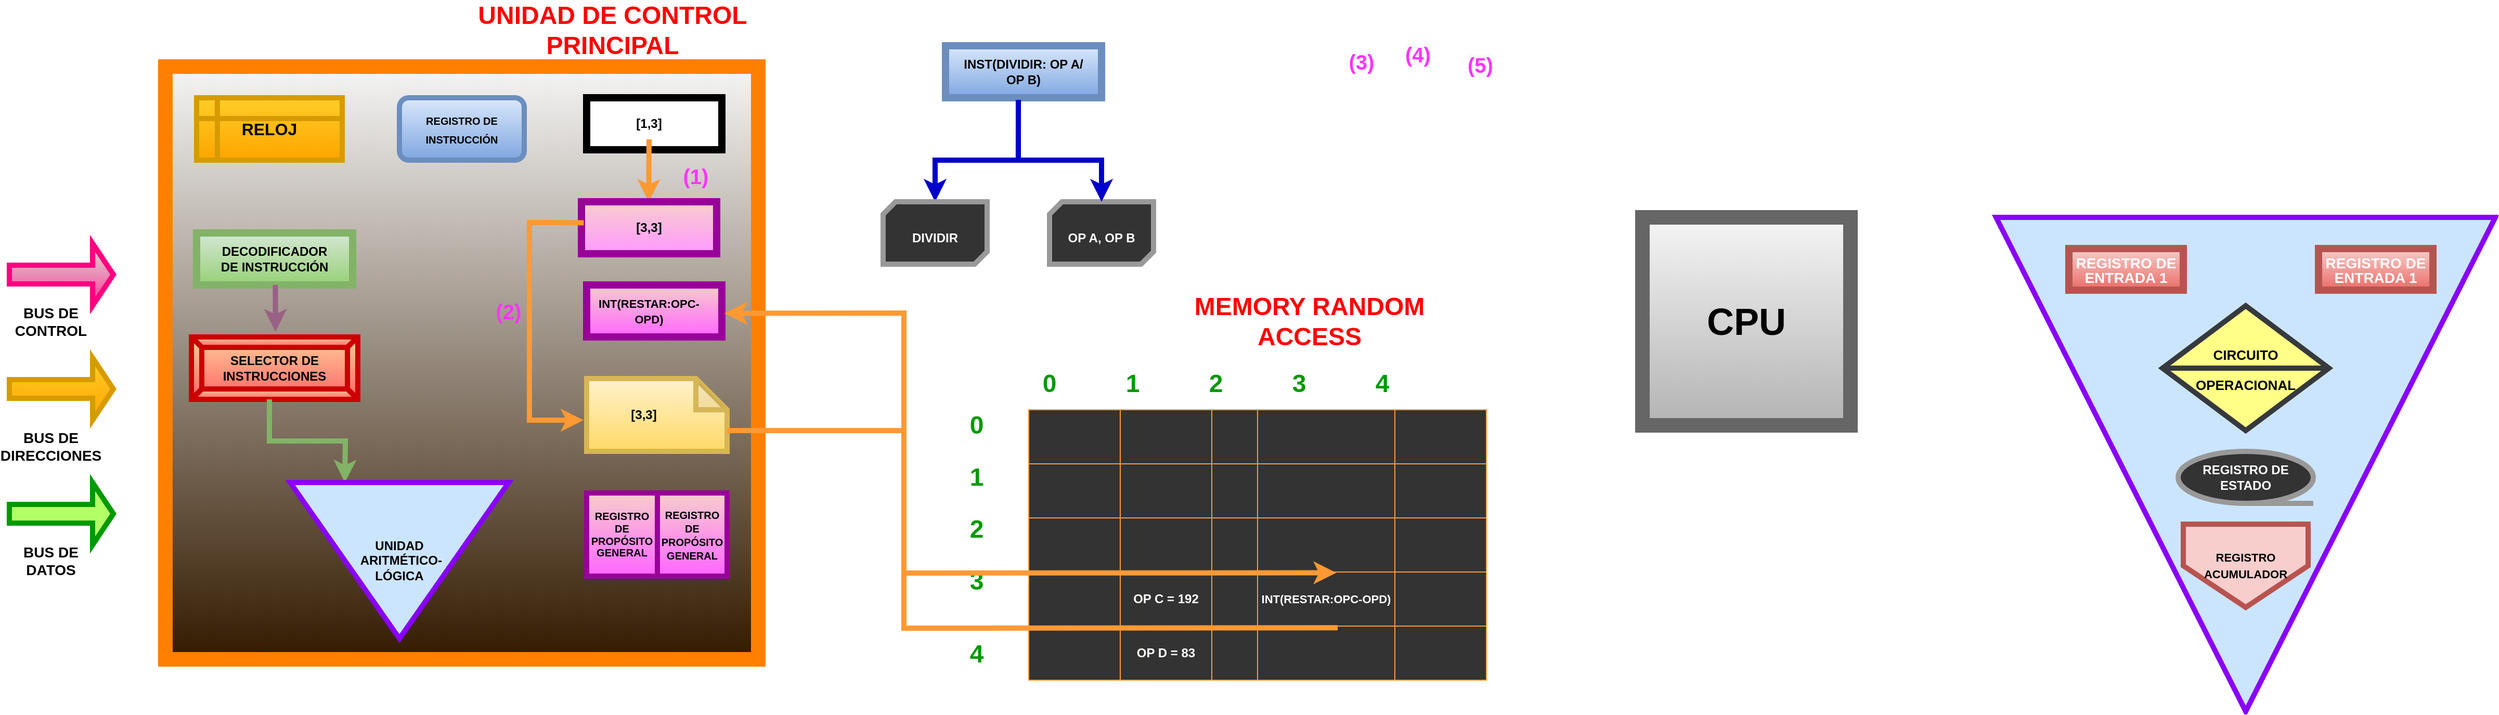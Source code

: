 <mxfile version="20.8.14" type="device"><diagram name="Page-1" id="VTQ4kOt4PQ7RknglYg0W"><mxGraphModel dx="1936" dy="798" grid="1" gridSize="10" guides="1" tooltips="1" connect="1" arrows="1" fold="1" page="1" pageScale="1" pageWidth="850" pageHeight="1100" math="0" shadow="0"><root><mxCell id="0"/><mxCell id="1" parent="0"/><mxCell id="H8BUPVoD6AzK_0qHMGgq-1" value="" style="whiteSpace=wrap;html=1;aspect=fixed;fillColor=#f5f5f5;gradientColor=#331A00;strokeColor=#FF8000;strokeWidth=14;" vertex="1" parent="1"><mxGeometry x="290" y="100" width="570" height="570" as="geometry"/></mxCell><mxCell id="H8BUPVoD6AzK_0qHMGgq-5" value="" style="shape=table;startSize=0;container=1;collapsible=0;childLayout=tableLayout;fillColor=#333333;strokeColor=#FF9933;fontStyle=1;fontColor=#FFFFFF;" vertex="1" parent="1"><mxGeometry x="1120" y="430" width="440" height="260" as="geometry"/></mxCell><mxCell id="H8BUPVoD6AzK_0qHMGgq-18" value="" style="shape=tableRow;horizontal=0;startSize=0;swimlaneHead=0;swimlaneBody=0;strokeColor=inherit;top=0;left=0;bottom=0;right=0;collapsible=0;dropTarget=0;fillColor=none;points=[[0,0.5],[1,0.5]];portConstraint=eastwest;" vertex="1" parent="H8BUPVoD6AzK_0qHMGgq-5"><mxGeometry width="440" height="52" as="geometry"/></mxCell><mxCell id="H8BUPVoD6AzK_0qHMGgq-19" value="" style="shape=partialRectangle;html=1;whiteSpace=wrap;connectable=0;strokeColor=inherit;overflow=hidden;fillColor=none;top=0;left=0;bottom=0;right=0;pointerEvents=1;" vertex="1" parent="H8BUPVoD6AzK_0qHMGgq-18"><mxGeometry width="88" height="52" as="geometry"><mxRectangle width="88" height="52" as="alternateBounds"/></mxGeometry></mxCell><mxCell id="H8BUPVoD6AzK_0qHMGgq-20" value="" style="shape=partialRectangle;html=1;whiteSpace=wrap;connectable=0;strokeColor=inherit;overflow=hidden;fillColor=none;top=0;left=0;bottom=0;right=0;pointerEvents=1;" vertex="1" parent="H8BUPVoD6AzK_0qHMGgq-18"><mxGeometry x="88" width="88" height="52" as="geometry"><mxRectangle width="88" height="52" as="alternateBounds"/></mxGeometry></mxCell><mxCell id="H8BUPVoD6AzK_0qHMGgq-21" value="" style="shape=partialRectangle;html=1;whiteSpace=wrap;connectable=0;strokeColor=inherit;overflow=hidden;fillColor=none;top=0;left=0;bottom=0;right=0;pointerEvents=1;" vertex="1" parent="H8BUPVoD6AzK_0qHMGgq-18"><mxGeometry x="176" width="44" height="52" as="geometry"><mxRectangle width="44" height="52" as="alternateBounds"/></mxGeometry></mxCell><mxCell id="H8BUPVoD6AzK_0qHMGgq-22" value="" style="shape=partialRectangle;html=1;whiteSpace=wrap;connectable=0;strokeColor=inherit;overflow=hidden;fillColor=none;top=0;left=0;bottom=0;right=0;pointerEvents=1;" vertex="1" parent="H8BUPVoD6AzK_0qHMGgq-18"><mxGeometry x="220" width="132" height="52" as="geometry"><mxRectangle width="132" height="52" as="alternateBounds"/></mxGeometry></mxCell><mxCell id="H8BUPVoD6AzK_0qHMGgq-23" value="" style="shape=partialRectangle;html=1;whiteSpace=wrap;connectable=0;strokeColor=inherit;overflow=hidden;fillColor=none;top=0;left=0;bottom=0;right=0;pointerEvents=1;" vertex="1" parent="H8BUPVoD6AzK_0qHMGgq-18"><mxGeometry x="352" width="88" height="52" as="geometry"><mxRectangle width="88" height="52" as="alternateBounds"/></mxGeometry></mxCell><mxCell id="H8BUPVoD6AzK_0qHMGgq-24" value="" style="shape=tableRow;horizontal=0;startSize=0;swimlaneHead=0;swimlaneBody=0;strokeColor=inherit;top=0;left=0;bottom=0;right=0;collapsible=0;dropTarget=0;fillColor=none;points=[[0,0.5],[1,0.5]];portConstraint=eastwest;" vertex="1" parent="H8BUPVoD6AzK_0qHMGgq-5"><mxGeometry y="52" width="440" height="52" as="geometry"/></mxCell><mxCell id="H8BUPVoD6AzK_0qHMGgq-25" value="" style="shape=partialRectangle;html=1;whiteSpace=wrap;connectable=0;strokeColor=inherit;overflow=hidden;fillColor=none;top=0;left=0;bottom=0;right=0;pointerEvents=1;" vertex="1" parent="H8BUPVoD6AzK_0qHMGgq-24"><mxGeometry width="88" height="52" as="geometry"><mxRectangle width="88" height="52" as="alternateBounds"/></mxGeometry></mxCell><mxCell id="H8BUPVoD6AzK_0qHMGgq-26" value="" style="shape=partialRectangle;html=1;whiteSpace=wrap;connectable=0;strokeColor=inherit;overflow=hidden;fillColor=none;top=0;left=0;bottom=0;right=0;pointerEvents=1;labelBackgroundColor=none;" vertex="1" parent="H8BUPVoD6AzK_0qHMGgq-24"><mxGeometry x="88" width="88" height="52" as="geometry"><mxRectangle width="88" height="52" as="alternateBounds"/></mxGeometry></mxCell><mxCell id="H8BUPVoD6AzK_0qHMGgq-27" value="" style="shape=partialRectangle;html=1;whiteSpace=wrap;connectable=0;strokeColor=inherit;overflow=hidden;fillColor=none;top=0;left=0;bottom=0;right=0;pointerEvents=1;" vertex="1" parent="H8BUPVoD6AzK_0qHMGgq-24"><mxGeometry x="176" width="44" height="52" as="geometry"><mxRectangle width="44" height="52" as="alternateBounds"/></mxGeometry></mxCell><mxCell id="H8BUPVoD6AzK_0qHMGgq-28" value="" style="shape=partialRectangle;html=1;whiteSpace=wrap;connectable=0;strokeColor=inherit;overflow=hidden;fillColor=none;top=0;left=0;bottom=0;right=0;pointerEvents=1;" vertex="1" parent="H8BUPVoD6AzK_0qHMGgq-24"><mxGeometry x="220" width="132" height="52" as="geometry"><mxRectangle width="132" height="52" as="alternateBounds"/></mxGeometry></mxCell><mxCell id="H8BUPVoD6AzK_0qHMGgq-29" value="" style="shape=partialRectangle;html=1;whiteSpace=wrap;connectable=0;strokeColor=inherit;overflow=hidden;fillColor=none;top=0;left=0;bottom=0;right=0;pointerEvents=1;" vertex="1" parent="H8BUPVoD6AzK_0qHMGgq-24"><mxGeometry x="352" width="88" height="52" as="geometry"><mxRectangle width="88" height="52" as="alternateBounds"/></mxGeometry></mxCell><mxCell id="H8BUPVoD6AzK_0qHMGgq-30" value="" style="shape=tableRow;horizontal=0;startSize=0;swimlaneHead=0;swimlaneBody=0;strokeColor=inherit;top=0;left=0;bottom=0;right=0;collapsible=0;dropTarget=0;fillColor=none;points=[[0,0.5],[1,0.5]];portConstraint=eastwest;" vertex="1" parent="H8BUPVoD6AzK_0qHMGgq-5"><mxGeometry y="104" width="440" height="52" as="geometry"/></mxCell><mxCell id="H8BUPVoD6AzK_0qHMGgq-31" value="" style="shape=partialRectangle;html=1;whiteSpace=wrap;connectable=0;strokeColor=inherit;overflow=hidden;fillColor=none;top=0;left=0;bottom=0;right=0;pointerEvents=1;" vertex="1" parent="H8BUPVoD6AzK_0qHMGgq-30"><mxGeometry width="88" height="52" as="geometry"><mxRectangle width="88" height="52" as="alternateBounds"/></mxGeometry></mxCell><mxCell id="H8BUPVoD6AzK_0qHMGgq-32" value="" style="shape=partialRectangle;html=1;whiteSpace=wrap;connectable=0;strokeColor=inherit;overflow=hidden;fillColor=none;top=0;left=0;bottom=0;right=0;pointerEvents=1;" vertex="1" parent="H8BUPVoD6AzK_0qHMGgq-30"><mxGeometry x="88" width="88" height="52" as="geometry"><mxRectangle width="88" height="52" as="alternateBounds"/></mxGeometry></mxCell><mxCell id="H8BUPVoD6AzK_0qHMGgq-33" value="" style="shape=partialRectangle;html=1;whiteSpace=wrap;connectable=0;strokeColor=inherit;overflow=hidden;fillColor=none;top=0;left=0;bottom=0;right=0;pointerEvents=1;" vertex="1" parent="H8BUPVoD6AzK_0qHMGgq-30"><mxGeometry x="176" width="44" height="52" as="geometry"><mxRectangle width="44" height="52" as="alternateBounds"/></mxGeometry></mxCell><mxCell id="H8BUPVoD6AzK_0qHMGgq-34" value="" style="shape=partialRectangle;html=1;whiteSpace=wrap;connectable=0;strokeColor=inherit;overflow=hidden;fillColor=none;top=0;left=0;bottom=0;right=0;pointerEvents=1;fontColor=#FFFFFF;" vertex="1" parent="H8BUPVoD6AzK_0qHMGgq-30"><mxGeometry x="220" width="132" height="52" as="geometry"><mxRectangle width="132" height="52" as="alternateBounds"/></mxGeometry></mxCell><mxCell id="H8BUPVoD6AzK_0qHMGgq-35" value="" style="shape=partialRectangle;html=1;whiteSpace=wrap;connectable=0;strokeColor=inherit;overflow=hidden;fillColor=none;top=0;left=0;bottom=0;right=0;pointerEvents=1;" vertex="1" parent="H8BUPVoD6AzK_0qHMGgq-30"><mxGeometry x="352" width="88" height="52" as="geometry"><mxRectangle width="88" height="52" as="alternateBounds"/></mxGeometry></mxCell><mxCell id="H8BUPVoD6AzK_0qHMGgq-6" value="" style="shape=tableRow;horizontal=0;startSize=0;swimlaneHead=0;swimlaneBody=0;strokeColor=inherit;top=0;left=0;bottom=0;right=0;collapsible=0;dropTarget=0;fillColor=none;points=[[0,0.5],[1,0.5]];portConstraint=eastwest;" vertex="1" parent="H8BUPVoD6AzK_0qHMGgq-5"><mxGeometry y="156" width="440" height="52" as="geometry"/></mxCell><mxCell id="H8BUPVoD6AzK_0qHMGgq-7" value="" style="shape=partialRectangle;html=1;whiteSpace=wrap;connectable=0;strokeColor=inherit;overflow=hidden;fillColor=none;top=0;left=0;bottom=0;right=0;pointerEvents=1;" vertex="1" parent="H8BUPVoD6AzK_0qHMGgq-6"><mxGeometry width="88" height="52" as="geometry"><mxRectangle width="88" height="52" as="alternateBounds"/></mxGeometry></mxCell><mxCell id="H8BUPVoD6AzK_0qHMGgq-8" value="OP C = 192" style="shape=partialRectangle;html=1;whiteSpace=wrap;connectable=0;strokeColor=inherit;overflow=hidden;fillColor=none;top=0;left=0;bottom=0;right=0;pointerEvents=1;fontColor=#FFFFFF;fontStyle=1" vertex="1" parent="H8BUPVoD6AzK_0qHMGgq-6"><mxGeometry x="88" width="88" height="52" as="geometry"><mxRectangle width="88" height="52" as="alternateBounds"/></mxGeometry></mxCell><mxCell id="H8BUPVoD6AzK_0qHMGgq-9" value="" style="shape=partialRectangle;html=1;whiteSpace=wrap;connectable=0;strokeColor=inherit;overflow=hidden;fillColor=none;top=0;left=0;bottom=0;right=0;pointerEvents=1;" vertex="1" parent="H8BUPVoD6AzK_0qHMGgq-6"><mxGeometry x="176" width="44" height="52" as="geometry"><mxRectangle width="44" height="52" as="alternateBounds"/></mxGeometry></mxCell><mxCell id="H8BUPVoD6AzK_0qHMGgq-10" value="&lt;font color=&quot;#ffffff&quot;&gt;&lt;b&gt;INT(RESTAR:OPC-OPD)&lt;/b&gt;&lt;/font&gt;" style="shape=partialRectangle;html=1;whiteSpace=wrap;connectable=0;strokeColor=inherit;overflow=hidden;fillColor=none;top=0;left=0;bottom=0;right=0;pointerEvents=1;fontSize=11;" vertex="1" parent="H8BUPVoD6AzK_0qHMGgq-6"><mxGeometry x="220" width="132" height="52" as="geometry"><mxRectangle width="132" height="52" as="alternateBounds"/></mxGeometry></mxCell><mxCell id="H8BUPVoD6AzK_0qHMGgq-11" value="" style="shape=partialRectangle;html=1;whiteSpace=wrap;connectable=0;strokeColor=inherit;overflow=hidden;fillColor=none;top=0;left=0;bottom=0;right=0;pointerEvents=1;" vertex="1" parent="H8BUPVoD6AzK_0qHMGgq-6"><mxGeometry x="352" width="88" height="52" as="geometry"><mxRectangle width="88" height="52" as="alternateBounds"/></mxGeometry></mxCell><mxCell id="H8BUPVoD6AzK_0qHMGgq-12" value="" style="shape=tableRow;horizontal=0;startSize=0;swimlaneHead=0;swimlaneBody=0;strokeColor=inherit;top=0;left=0;bottom=0;right=0;collapsible=0;dropTarget=0;fillColor=none;points=[[0,0.5],[1,0.5]];portConstraint=eastwest;" vertex="1" parent="H8BUPVoD6AzK_0qHMGgq-5"><mxGeometry y="208" width="440" height="52" as="geometry"/></mxCell><mxCell id="H8BUPVoD6AzK_0qHMGgq-13" value="" style="shape=partialRectangle;html=1;whiteSpace=wrap;connectable=0;strokeColor=inherit;overflow=hidden;fillColor=none;top=0;left=0;bottom=0;right=0;pointerEvents=1;" vertex="1" parent="H8BUPVoD6AzK_0qHMGgq-12"><mxGeometry width="88" height="52" as="geometry"><mxRectangle width="88" height="52" as="alternateBounds"/></mxGeometry></mxCell><mxCell id="H8BUPVoD6AzK_0qHMGgq-14" value="OP D = 83" style="shape=partialRectangle;html=1;whiteSpace=wrap;connectable=0;strokeColor=inherit;overflow=hidden;fillColor=none;top=0;left=0;bottom=0;right=0;pointerEvents=1;fontColor=#FFFFFF;fontStyle=1" vertex="1" parent="H8BUPVoD6AzK_0qHMGgq-12"><mxGeometry x="88" width="88" height="52" as="geometry"><mxRectangle width="88" height="52" as="alternateBounds"/></mxGeometry></mxCell><mxCell id="H8BUPVoD6AzK_0qHMGgq-15" value="" style="shape=partialRectangle;html=1;whiteSpace=wrap;connectable=0;strokeColor=inherit;overflow=hidden;fillColor=none;top=0;left=0;bottom=0;right=0;pointerEvents=1;" vertex="1" parent="H8BUPVoD6AzK_0qHMGgq-12"><mxGeometry x="176" width="44" height="52" as="geometry"><mxRectangle width="44" height="52" as="alternateBounds"/></mxGeometry></mxCell><mxCell id="H8BUPVoD6AzK_0qHMGgq-16" value="" style="shape=partialRectangle;html=1;whiteSpace=wrap;connectable=0;strokeColor=inherit;overflow=hidden;fillColor=none;top=0;left=0;bottom=0;right=0;pointerEvents=1;" vertex="1" parent="H8BUPVoD6AzK_0qHMGgq-12"><mxGeometry x="220" width="132" height="52" as="geometry"><mxRectangle width="132" height="52" as="alternateBounds"/></mxGeometry></mxCell><mxCell id="H8BUPVoD6AzK_0qHMGgq-17" value="" style="shape=partialRectangle;html=1;whiteSpace=wrap;connectable=0;strokeColor=inherit;overflow=hidden;fillColor=none;top=0;left=0;bottom=0;right=0;pointerEvents=1;" vertex="1" parent="H8BUPVoD6AzK_0qHMGgq-12"><mxGeometry x="352" width="88" height="52" as="geometry"><mxRectangle width="88" height="52" as="alternateBounds"/></mxGeometry></mxCell><mxCell id="H8BUPVoD6AzK_0qHMGgq-37" value="&lt;p style=&quot;line-height: 0%;&quot;&gt;&lt;br&gt;&lt;/p&gt;" style="verticalLabelPosition=bottom;verticalAlign=top;html=1;shape=mxgraph.basic.rect;fillColor2=none;strokeWidth=7;size=20;indent=5;" vertex="1" parent="1"><mxGeometry x="695" y="130" width="130" height="50" as="geometry"/></mxCell><mxCell id="H8BUPVoD6AzK_0qHMGgq-100" style="edgeStyle=none;rounded=0;orthogonalLoop=1;jettySize=auto;html=1;exitX=0.5;exitY=1;exitDx=0;exitDy=0;strokeColor=#FF9933;strokeWidth=5;fontSize=11;fontColor=#FFFFFF;fillColor=#dae8fc;gradientColor=#7ea6e0;entryX=0.497;entryY=0.005;entryDx=0;entryDy=0;entryPerimeter=0;" edge="1" parent="1" source="H8BUPVoD6AzK_0qHMGgq-38" target="H8BUPVoD6AzK_0qHMGgq-40"><mxGeometry relative="1" as="geometry"/></mxCell><mxCell id="H8BUPVoD6AzK_0qHMGgq-38" value="&lt;b&gt;[1,3]&lt;/b&gt;" style="text;strokeColor=none;align=center;fillColor=none;html=1;verticalAlign=middle;whiteSpace=wrap;rounded=0;" vertex="1" parent="1"><mxGeometry x="695" y="140" width="120" height="30" as="geometry"/></mxCell><mxCell id="H8BUPVoD6AzK_0qHMGgq-40" value="&lt;p style=&quot;line-height: 0%;&quot;&gt;&lt;br&gt;&lt;/p&gt;" style="verticalLabelPosition=bottom;verticalAlign=top;html=1;shape=mxgraph.basic.rect;fillColor2=none;strokeWidth=7;size=20;indent=5;fillColor=#f8cecc;strokeColor=#990099;gradientColor=#FF99FF;" vertex="1" parent="1"><mxGeometry x="690" y="230" width="130" height="50" as="geometry"/></mxCell><mxCell id="H8BUPVoD6AzK_0qHMGgq-41" value="&lt;b&gt;[3,3]&lt;/b&gt;" style="text;strokeColor=none;align=center;fillColor=none;html=1;verticalAlign=middle;whiteSpace=wrap;rounded=0;" vertex="1" parent="1"><mxGeometry x="695" y="240" width="120" height="30" as="geometry"/></mxCell><mxCell id="H8BUPVoD6AzK_0qHMGgq-43" value="&lt;p style=&quot;line-height: 0%;&quot;&gt;&lt;br&gt;&lt;/p&gt;" style="verticalLabelPosition=bottom;verticalAlign=top;html=1;shape=mxgraph.basic.rect;fillColor2=none;strokeWidth=7;size=20;indent=5;fillColor=#f8cecc;strokeColor=#990099;gradientColor=#FF66FF;" vertex="1" parent="1"><mxGeometry x="695" y="310" width="130" height="50" as="geometry"/></mxCell><mxCell id="H8BUPVoD6AzK_0qHMGgq-42" value="&lt;span style=&quot;font-size: 11px;&quot;&gt;&lt;b&gt;INT(RESTAR:OPC-OPD)&lt;/b&gt;&lt;/span&gt;" style="text;strokeColor=none;align=center;fillColor=none;html=1;verticalAlign=middle;whiteSpace=wrap;rounded=0;" vertex="1" parent="1"><mxGeometry x="695" y="320" width="120" height="30" as="geometry"/></mxCell><mxCell id="H8BUPVoD6AzK_0qHMGgq-44" value="" style="shape=note;whiteSpace=wrap;html=1;backgroundOutline=1;darkOpacity=0.05;strokeWidth=5;fillColor=#fff2cc;gradientColor=#ffd966;strokeColor=#d6b656;" vertex="1" parent="1"><mxGeometry x="695" y="400" width="135" height="70" as="geometry"/></mxCell><mxCell id="H8BUPVoD6AzK_0qHMGgq-45" value="&lt;b&gt;[3,3]&lt;/b&gt;" style="text;strokeColor=none;align=center;fillColor=none;html=1;verticalAlign=middle;whiteSpace=wrap;rounded=0;" vertex="1" parent="1"><mxGeometry x="695" y="420" width="110" height="30" as="geometry"/></mxCell><mxCell id="H8BUPVoD6AzK_0qHMGgq-46" value="" style="shape=table;startSize=0;container=1;collapsible=0;childLayout=tableLayout;strokeWidth=5;fillColor=#f8cecc;gradientColor=#FF66FF;strokeColor=#990099;" vertex="1" parent="1"><mxGeometry x="695" y="510" width="135" height="80" as="geometry"/></mxCell><mxCell id="H8BUPVoD6AzK_0qHMGgq-47" value="" style="shape=tableRow;horizontal=0;startSize=0;swimlaneHead=0;swimlaneBody=0;strokeColor=inherit;top=0;left=0;bottom=0;right=0;collapsible=0;dropTarget=0;fillColor=none;points=[[0,0.5],[1,0.5]];portConstraint=eastwest;strokeWidth=5;" vertex="1" parent="H8BUPVoD6AzK_0qHMGgq-46"><mxGeometry width="135" height="80" as="geometry"/></mxCell><mxCell id="H8BUPVoD6AzK_0qHMGgq-48" value="&lt;p style=&quot;line-height: 90%;&quot;&gt;&lt;b style=&quot;border-color: var(--border-color); font-size: 10px;&quot;&gt;REGISTRO DE PROPÓSITO GENERAL&lt;/b&gt;&lt;br&gt;&lt;/p&gt;" style="shape=partialRectangle;html=1;whiteSpace=wrap;connectable=0;strokeColor=inherit;overflow=hidden;fillColor=none;top=0;left=0;bottom=0;right=0;pointerEvents=1;strokeWidth=5;" vertex="1" parent="H8BUPVoD6AzK_0qHMGgq-47"><mxGeometry width="68" height="80" as="geometry"><mxRectangle width="68" height="80" as="alternateBounds"/></mxGeometry></mxCell><mxCell id="H8BUPVoD6AzK_0qHMGgq-49" value="&lt;p style=&quot;line-height: 100%;&quot;&gt;&lt;b style=&quot;border-color: var(--border-color); font-size: 10px;&quot;&gt;REGISTRO DE PROPÓSITO GENERAL&lt;/b&gt;&lt;/p&gt;" style="shape=partialRectangle;html=1;whiteSpace=wrap;connectable=0;strokeColor=inherit;overflow=hidden;fillColor=none;top=0;left=0;bottom=0;right=0;pointerEvents=1;strokeWidth=5;" vertex="1" parent="H8BUPVoD6AzK_0qHMGgq-47"><mxGeometry x="68" width="67" height="80" as="geometry"><mxRectangle width="67" height="80" as="alternateBounds"/></mxGeometry></mxCell><mxCell id="H8BUPVoD6AzK_0qHMGgq-50" value="&lt;div style=&quot;text-align: justify;&quot;&gt;&lt;b style=&quot;background-color: initial; font-size: 16px;&quot;&gt;RELOJ&lt;/b&gt;&lt;/div&gt;" style="shape=internalStorage;whiteSpace=wrap;html=1;backgroundOutline=1;strokeWidth=5;fontSize=10;align=center;fillColor=#ffcd28;gradientColor=#ffa500;strokeColor=#d79b00;" vertex="1" parent="1"><mxGeometry x="320" y="130" width="140" height="60" as="geometry"/></mxCell><mxCell id="H8BUPVoD6AzK_0qHMGgq-51" value="&lt;p style=&quot;line-height: 0%;&quot;&gt;&lt;br&gt;&lt;/p&gt;" style="verticalLabelPosition=bottom;verticalAlign=top;html=1;shape=mxgraph.basic.rect;fillColor2=none;strokeWidth=7;size=20;indent=5;fillColor=#d5e8d4;strokeColor=#82b366;gradientColor=#97d077;" vertex="1" parent="1"><mxGeometry x="320" y="260" width="150" height="50" as="geometry"/></mxCell><mxCell id="H8BUPVoD6AzK_0qHMGgq-52" value="&lt;b&gt;DECODIFICADOR DE INSTRUCCIÓN&lt;/b&gt;" style="text;strokeColor=none;align=center;fillColor=none;html=1;verticalAlign=middle;whiteSpace=wrap;rounded=0;" vertex="1" parent="1"><mxGeometry x="335" y="270" width="120" height="30" as="geometry"/></mxCell><mxCell id="H8BUPVoD6AzK_0qHMGgq-53" value="&lt;p style=&quot;line-height: 100%;&quot;&gt;&lt;font size=&quot;1&quot;&gt;&lt;b&gt;REGISTRO DE INSTRUCCIÓN&lt;/b&gt;&lt;/font&gt;&lt;/p&gt;" style="rounded=1;whiteSpace=wrap;html=1;strokeWidth=5;fontSize=16;fillColor=#dae8fc;gradientColor=#7ea6e0;strokeColor=#6c8ebf;" vertex="1" parent="1"><mxGeometry x="515" y="130" width="120" height="60" as="geometry"/></mxCell><mxCell id="H8BUPVoD6AzK_0qHMGgq-54" value="&lt;b&gt;SELECTOR DE INSTRUCCIONES&lt;/b&gt;" style="labelPosition=center;verticalLabelPosition=middle;align=center;html=1;shape=mxgraph.basic.button;dx=10;whiteSpace=wrap;strokeWidth=5;fontSize=12;fillColor=#ffcc99;strokeColor=#CC0000;gradientColor=#FF6666;" vertex="1" parent="1"><mxGeometry x="315" y="360" width="160" height="60" as="geometry"/></mxCell><mxCell id="H8BUPVoD6AzK_0qHMGgq-111" style="edgeStyle=none;rounded=0;orthogonalLoop=1;jettySize=auto;html=1;strokeColor=#82b366;strokeWidth=5;fontSize=11;fontColor=#FFFFFF;exitX=0.469;exitY=1;exitDx=0;exitDy=0;exitPerimeter=0;entryX=0.25;entryY=0;entryDx=0;entryDy=0;fillColor=#d5e8d4;gradientColor=#97d077;" edge="1" parent="1" source="H8BUPVoD6AzK_0qHMGgq-54" target="H8BUPVoD6AzK_0qHMGgq-58"><mxGeometry relative="1" as="geometry"><mxPoint x="510" y="510" as="targetPoint"/><Array as="points"><mxPoint x="390" y="460"/><mxPoint x="463" y="460"/></Array></mxGeometry></mxCell><mxCell id="H8BUPVoD6AzK_0qHMGgq-58" value="&lt;b&gt;UNIDAD&lt;br&gt;&amp;nbsp;ARITMÉTICO-&lt;br&gt;LÓGICA&lt;/b&gt;" style="shape=offPageConnector;whiteSpace=wrap;html=1;strokeColor=#8902f7;strokeWidth=5;fontSize=12;size=1;fillColor=#cce5ff;" vertex="1" parent="1"><mxGeometry x="410" y="500" width="210" height="150" as="geometry"/></mxCell><mxCell id="H8BUPVoD6AzK_0qHMGgq-59" value="&lt;font color=&quot;#ff0000&quot;&gt;&lt;span style=&quot;font-size: 24px;&quot;&gt;&lt;b&gt;UNIDAD DE CONTROL PRINCIPAL&lt;/b&gt;&lt;/span&gt;&lt;/font&gt;" style="text;strokeColor=none;align=center;fillColor=none;html=1;verticalAlign=middle;whiteSpace=wrap;rounded=0;fontSize=12;" vertex="1" parent="1"><mxGeometry x="560" y="50" width="320" height="30" as="geometry"/></mxCell><mxCell id="H8BUPVoD6AzK_0qHMGgq-60" value="&lt;font color=&quot;#ff0000&quot;&gt;&lt;span style=&quot;font-size: 24px;&quot;&gt;&lt;b&gt;MEMORY RANDOM ACCESS&lt;/b&gt;&lt;/span&gt;&lt;/font&gt;" style="text;strokeColor=none;align=center;fillColor=none;html=1;verticalAlign=middle;whiteSpace=wrap;rounded=0;fontSize=12;" vertex="1" parent="1"><mxGeometry x="1230" y="330" width="320" height="30" as="geometry"/></mxCell><mxCell id="H8BUPVoD6AzK_0qHMGgq-61" value="&lt;span style=&quot;font-size: 24px;&quot;&gt;&lt;b style=&quot;&quot;&gt;&lt;font color=&quot;#009900&quot;&gt;0&lt;/font&gt;&lt;/b&gt;&lt;/span&gt;" style="text;strokeColor=none;align=center;fillColor=none;html=1;verticalAlign=middle;whiteSpace=wrap;rounded=0;fontSize=12;" vertex="1" parent="1"><mxGeometry x="1120" y="390" width="40" height="30" as="geometry"/></mxCell><mxCell id="H8BUPVoD6AzK_0qHMGgq-62" value="&lt;span style=&quot;font-size: 24px;&quot;&gt;&lt;b style=&quot;&quot;&gt;&lt;font color=&quot;#009900&quot;&gt;1&lt;/font&gt;&lt;/b&gt;&lt;/span&gt;" style="text;strokeColor=none;align=center;fillColor=none;html=1;verticalAlign=middle;whiteSpace=wrap;rounded=0;fontSize=12;" vertex="1" parent="1"><mxGeometry x="1200" y="390" width="40" height="30" as="geometry"/></mxCell><mxCell id="H8BUPVoD6AzK_0qHMGgq-63" style="edgeStyle=none;rounded=0;orthogonalLoop=1;jettySize=auto;html=1;exitX=0.25;exitY=0;exitDx=0;exitDy=0;fontSize=24;fontColor=#FF0000;" edge="1" parent="1" source="H8BUPVoD6AzK_0qHMGgq-61" target="H8BUPVoD6AzK_0qHMGgq-61"><mxGeometry relative="1" as="geometry"/></mxCell><mxCell id="H8BUPVoD6AzK_0qHMGgq-64" value="&lt;span style=&quot;font-size: 24px;&quot;&gt;&lt;b style=&quot;&quot;&gt;&lt;font color=&quot;#009900&quot;&gt;2&lt;/font&gt;&lt;/b&gt;&lt;/span&gt;" style="text;strokeColor=none;align=center;fillColor=none;html=1;verticalAlign=middle;whiteSpace=wrap;rounded=0;fontSize=12;" vertex="1" parent="1"><mxGeometry x="1280" y="390" width="40" height="30" as="geometry"/></mxCell><mxCell id="H8BUPVoD6AzK_0qHMGgq-65" value="&lt;span style=&quot;font-size: 24px;&quot;&gt;&lt;b style=&quot;&quot;&gt;&lt;font color=&quot;#009900&quot;&gt;3&lt;/font&gt;&lt;/b&gt;&lt;/span&gt;" style="text;strokeColor=none;align=center;fillColor=none;html=1;verticalAlign=middle;whiteSpace=wrap;rounded=0;fontSize=12;" vertex="1" parent="1"><mxGeometry x="1360" y="390" width="40" height="30" as="geometry"/></mxCell><mxCell id="H8BUPVoD6AzK_0qHMGgq-66" value="&lt;span style=&quot;font-size: 24px;&quot;&gt;&lt;b style=&quot;&quot;&gt;&lt;font color=&quot;#009900&quot;&gt;4&lt;/font&gt;&lt;/b&gt;&lt;/span&gt;" style="text;strokeColor=none;align=center;fillColor=none;html=1;verticalAlign=middle;whiteSpace=wrap;rounded=0;fontSize=12;" vertex="1" parent="1"><mxGeometry x="1440" y="390" width="40" height="30" as="geometry"/></mxCell><mxCell id="H8BUPVoD6AzK_0qHMGgq-67" value="&lt;font&gt;&lt;span style=&quot;font-size: 24px;&quot;&gt;&lt;b&gt;0&lt;/b&gt;&lt;/span&gt;&lt;/font&gt;" style="text;strokeColor=none;align=center;fillColor=none;html=1;verticalAlign=middle;whiteSpace=wrap;rounded=0;fontSize=12;fontColor=#009900;" vertex="1" parent="1"><mxGeometry x="1050" y="430" width="40" height="30" as="geometry"/></mxCell><mxCell id="H8BUPVoD6AzK_0qHMGgq-68" value="&lt;font&gt;&lt;span style=&quot;font-size: 24px;&quot;&gt;&lt;b&gt;1&lt;/b&gt;&lt;/span&gt;&lt;/font&gt;" style="text;strokeColor=none;align=center;fillColor=none;html=1;verticalAlign=middle;whiteSpace=wrap;rounded=0;fontSize=12;fontColor=#009900;" vertex="1" parent="1"><mxGeometry x="1050" y="480" width="40" height="30" as="geometry"/></mxCell><mxCell id="H8BUPVoD6AzK_0qHMGgq-69" style="edgeStyle=none;rounded=0;orthogonalLoop=1;jettySize=auto;html=1;exitX=0.25;exitY=0;exitDx=0;exitDy=0;fontSize=24;fontColor=#009900;" edge="1" parent="1" source="H8BUPVoD6AzK_0qHMGgq-67" target="H8BUPVoD6AzK_0qHMGgq-67"><mxGeometry relative="1" as="geometry"/></mxCell><mxCell id="H8BUPVoD6AzK_0qHMGgq-70" value="&lt;font&gt;&lt;span style=&quot;font-size: 24px;&quot;&gt;&lt;b&gt;2&lt;/b&gt;&lt;/span&gt;&lt;/font&gt;" style="text;strokeColor=none;align=center;fillColor=none;html=1;verticalAlign=middle;whiteSpace=wrap;rounded=0;fontSize=12;fontColor=#009900;" vertex="1" parent="1"><mxGeometry x="1050" y="530" width="40" height="30" as="geometry"/></mxCell><mxCell id="H8BUPVoD6AzK_0qHMGgq-71" value="&lt;font&gt;&lt;span style=&quot;font-size: 24px;&quot;&gt;&lt;b&gt;3&lt;/b&gt;&lt;/span&gt;&lt;/font&gt;" style="text;strokeColor=none;align=center;fillColor=none;html=1;verticalAlign=middle;whiteSpace=wrap;rounded=0;fontSize=12;fontColor=#009900;" vertex="1" parent="1"><mxGeometry x="1050" y="580" width="40" height="30" as="geometry"/></mxCell><mxCell id="H8BUPVoD6AzK_0qHMGgq-72" value="&lt;font&gt;&lt;span style=&quot;font-size: 24px;&quot;&gt;&lt;b&gt;4&lt;/b&gt;&lt;/span&gt;&lt;/font&gt;" style="text;strokeColor=none;align=center;fillColor=none;html=1;verticalAlign=middle;whiteSpace=wrap;rounded=0;fontSize=12;fontColor=#009900;" vertex="1" parent="1"><mxGeometry x="1050" y="650" width="40" height="30" as="geometry"/></mxCell><mxCell id="H8BUPVoD6AzK_0qHMGgq-73" value="&lt;p style=&quot;line-height: 0%;&quot;&gt;&lt;br&gt;&lt;/p&gt;" style="verticalLabelPosition=bottom;verticalAlign=top;html=1;shape=mxgraph.basic.rect;fillColor2=none;strokeWidth=7;size=20;indent=5;fillColor=#dae8fc;strokeColor=#6c8ebf;gradientColor=#7ea6e0;" vertex="1" parent="1"><mxGeometry x="1040" y="80" width="150" height="50" as="geometry"/></mxCell><mxCell id="H8BUPVoD6AzK_0qHMGgq-79" style="edgeStyle=none;rounded=0;orthogonalLoop=1;jettySize=auto;html=1;exitX=0.467;exitY=1.04;exitDx=0;exitDy=0;exitPerimeter=0;fontSize=28;fontColor=#009900;strokeWidth=5;entryX=0.5;entryY=0;entryDx=0;entryDy=0;entryPerimeter=0;strokeColor=#0000CC;" edge="1" parent="1" source="H8BUPVoD6AzK_0qHMGgq-73" target="H8BUPVoD6AzK_0qHMGgq-77"><mxGeometry relative="1" as="geometry"><mxPoint x="1030" y="240" as="targetPoint"/><Array as="points"><mxPoint x="1110" y="190"/><mxPoint x="1030" y="190"/></Array></mxGeometry></mxCell><mxCell id="H8BUPVoD6AzK_0qHMGgq-77" value="" style="verticalLabelPosition=bottom;verticalAlign=top;html=1;shape=mxgraph.basic.diag_snip_rect;dx=6;whiteSpace=wrap;strokeColor=#999999;strokeWidth=5;fontSize=24;fontColor=#009900;fillColor=#333333;" vertex="1" parent="1"><mxGeometry x="980" y="230" width="100" height="60" as="geometry"/></mxCell><mxCell id="H8BUPVoD6AzK_0qHMGgq-78" value="" style="verticalLabelPosition=bottom;verticalAlign=top;html=1;shape=mxgraph.basic.diag_snip_rect;dx=6;whiteSpace=wrap;strokeColor=#999999;strokeWidth=5;fontSize=24;fontColor=#009900;fillColor=#333333;" vertex="1" parent="1"><mxGeometry x="1140" y="230" width="100" height="60" as="geometry"/></mxCell><mxCell id="H8BUPVoD6AzK_0qHMGgq-80" style="edgeStyle=none;rounded=0;orthogonalLoop=1;jettySize=auto;html=1;exitX=0.467;exitY=1.04;exitDx=0;exitDy=0;exitPerimeter=0;fontSize=28;fontColor=#009900;strokeWidth=5;entryX=0.5;entryY=0;entryDx=0;entryDy=0;entryPerimeter=0;strokeColor=#0000CC;" edge="1" parent="1" target="H8BUPVoD6AzK_0qHMGgq-78"><mxGeometry relative="1" as="geometry"><mxPoint x="1110.02" y="132" as="sourcePoint"/><mxPoint x="1029.97" y="230" as="targetPoint"/><Array as="points"><mxPoint x="1109.97" y="190"/><mxPoint x="1190" y="190"/></Array></mxGeometry></mxCell><mxCell id="H8BUPVoD6AzK_0qHMGgq-81" value="&lt;b style=&quot;font-size: 12px;&quot;&gt;INST(DIVIDIR: OP A/ OP B)&lt;br style=&quot;font-size: 12px;&quot;&gt;&lt;/b&gt;" style="text;strokeColor=none;align=center;fillColor=none;html=1;verticalAlign=middle;whiteSpace=wrap;rounded=0;fontSize=12;fontColor=#000000;" vertex="1" parent="1"><mxGeometry x="1055" y="90" width="120" height="30" as="geometry"/></mxCell><mxCell id="H8BUPVoD6AzK_0qHMGgq-82" value="&lt;b style=&quot;font-size: 12px;&quot;&gt;&lt;font color=&quot;#ffffff&quot;&gt;DIVIDIR&lt;/font&gt;&lt;br style=&quot;font-size: 12px;&quot;&gt;&lt;/b&gt;" style="text;strokeColor=none;align=center;fillColor=none;html=1;verticalAlign=middle;whiteSpace=wrap;rounded=0;fontSize=12;fontColor=#000000;" vertex="1" parent="1"><mxGeometry x="970" y="250" width="120" height="30" as="geometry"/></mxCell><mxCell id="H8BUPVoD6AzK_0qHMGgq-83" value="&lt;b style=&quot;font-size: 12px;&quot;&gt;&lt;font color=&quot;#ffffff&quot;&gt;OP A, OP B&lt;/font&gt;&lt;br style=&quot;font-size: 12px;&quot;&gt;&lt;/b&gt;" style="text;strokeColor=none;align=center;fillColor=none;html=1;verticalAlign=middle;whiteSpace=wrap;rounded=0;fontSize=12;fontColor=#000000;" vertex="1" parent="1"><mxGeometry x="1130" y="250" width="120" height="30" as="geometry"/></mxCell><mxCell id="H8BUPVoD6AzK_0qHMGgq-84" value="" style="shape=offPageConnector;whiteSpace=wrap;html=1;strokeColor=#8902f7;strokeWidth=5;fontSize=12;size=1;fillColor=#cce5ff;" vertex="1" parent="1"><mxGeometry x="2050" y="245" width="480" height="475" as="geometry"/></mxCell><mxCell id="H8BUPVoD6AzK_0qHMGgq-85" value="&lt;b style=&quot;font-size: 36px;&quot;&gt;CPU&lt;/b&gt;" style="whiteSpace=wrap;html=1;aspect=fixed;fillColor=#f5f5f5;gradientColor=#b3b3b3;strokeColor=#666666;strokeWidth=14;" vertex="1" parent="1"><mxGeometry x="1710" y="245" width="200" height="200" as="geometry"/></mxCell><mxCell id="H8BUPVoD6AzK_0qHMGgq-87" value="&lt;p style=&quot;line-height: 0%;&quot;&gt;&lt;br&gt;&lt;/p&gt;" style="verticalLabelPosition=bottom;verticalAlign=top;html=1;shape=mxgraph.basic.rect;fillColor2=none;strokeWidth=7;size=20;indent=5;fillColor=#f8cecc;strokeColor=#b85450;gradientColor=#ea6b66;" vertex="1" parent="1"><mxGeometry x="2360" y="275" width="110" height="40" as="geometry"/></mxCell><mxCell id="H8BUPVoD6AzK_0qHMGgq-88" value="&lt;p style=&quot;line-height: 0%;&quot;&gt;&lt;br&gt;&lt;/p&gt;" style="verticalLabelPosition=bottom;verticalAlign=top;html=1;shape=mxgraph.basic.rect;fillColor2=none;strokeWidth=7;size=20;indent=5;fillColor=#f8cecc;strokeColor=#b85450;gradientColor=#ea6b66;" vertex="1" parent="1"><mxGeometry x="2120" y="275" width="110" height="40" as="geometry"/></mxCell><mxCell id="H8BUPVoD6AzK_0qHMGgq-89" value="&lt;p style=&quot;line-height: 100%; font-size: 14px;&quot;&gt;&lt;font style=&quot;font-size: 14px;&quot;&gt;&lt;b style=&quot;font-size: 14px;&quot;&gt;REGISTRO DE ENTRADA 1&lt;/b&gt;&lt;/font&gt;&lt;/p&gt;" style="text;strokeColor=none;align=center;fillColor=none;html=1;verticalAlign=middle;whiteSpace=wrap;rounded=0;fontSize=14;fontColor=#FFFFFF;" vertex="1" parent="1"><mxGeometry x="2120" y="280" width="110" height="30" as="geometry"/></mxCell><mxCell id="H8BUPVoD6AzK_0qHMGgq-90" value="&lt;p style=&quot;line-height: 100%; font-size: 14px;&quot;&gt;&lt;font style=&quot;font-size: 14px;&quot;&gt;&lt;b style=&quot;font-size: 14px;&quot;&gt;REGISTRO DE ENTRADA 1&lt;/b&gt;&lt;/font&gt;&lt;/p&gt;" style="text;strokeColor=none;align=center;fillColor=none;html=1;verticalAlign=middle;whiteSpace=wrap;rounded=0;fontSize=14;fontColor=#FFFFFF;" vertex="1" parent="1"><mxGeometry x="2360" y="280" width="110" height="30" as="geometry"/></mxCell><mxCell id="H8BUPVoD6AzK_0qHMGgq-91" value="&lt;p style=&quot;line-height: 130%;&quot;&gt;&lt;font style=&quot;font-size: 13px;&quot;&gt;CIRCUITO OPERACIONAL&lt;/font&gt;&lt;/p&gt;" style="shape=sortShape;perimeter=rhombusPerimeter;whiteSpace=wrap;html=1;strokeColor=#36393d;strokeWidth=5;fontSize=20;fillColor=#ffff88;fontStyle=1" vertex="1" parent="1"><mxGeometry x="2210" y="330" width="160" height="120" as="geometry"/></mxCell><mxCell id="H8BUPVoD6AzK_0qHMGgq-92" value="REGISTRO DE ESTADO" style="shape=tapeData;whiteSpace=wrap;html=1;perimeter=ellipsePerimeter;strokeColor=#999999;strokeWidth=5;fontSize=12;fontColor=#FFFFFF;fillColor=#333333;fontStyle=1" vertex="1" parent="1"><mxGeometry x="2225" y="470" width="130" height="50" as="geometry"/></mxCell><mxCell id="H8BUPVoD6AzK_0qHMGgq-93" value="&lt;div style=&quot;line-height: 140%;&quot;&gt;&lt;span style=&quot;background-color: initial;&quot;&gt;REGISTRO ACUMULADOR&lt;/span&gt;&lt;/div&gt;" style="shape=offPageConnector;whiteSpace=wrap;html=1;strokeColor=#b85450;strokeWidth=5;fontSize=11;fillColor=#f8cecc;fontStyle=1;size=0.5;align=center;" vertex="1" parent="1"><mxGeometry x="2230" y="540" width="120" height="80" as="geometry"/></mxCell><mxCell id="H8BUPVoD6AzK_0qHMGgq-94" value="" style="shape=singleArrow;direction=north;whiteSpace=wrap;html=1;strokeColor=#009900;strokeWidth=5;fontSize=11;fillColor=#B3FF66;rotation=90;" vertex="1" parent="1"><mxGeometry x="160" y="480" width="60" height="100" as="geometry"/></mxCell><mxCell id="H8BUPVoD6AzK_0qHMGgq-95" value="" style="shape=singleArrow;direction=north;whiteSpace=wrap;html=1;strokeColor=#d79b00;strokeWidth=5;fontSize=11;fillColor=#ffcd28;gradientColor=#ffa500;rotation=90;" vertex="1" parent="1"><mxGeometry x="160" y="360" width="60" height="100" as="geometry"/></mxCell><mxCell id="H8BUPVoD6AzK_0qHMGgq-96" value="" style="shape=singleArrow;direction=north;whiteSpace=wrap;html=1;strokeColor=#FF0080;strokeWidth=5;fontSize=11;fillColor=#d5e8d4;gradientColor=#FF3399;rotation=90;" vertex="1" parent="1"><mxGeometry x="160" y="250" width="60" height="100" as="geometry"/></mxCell><mxCell id="H8BUPVoD6AzK_0qHMGgq-97" value="BUS DE DIRECCIONES" style="text;strokeColor=none;align=center;fillColor=none;html=1;verticalAlign=middle;whiteSpace=wrap;rounded=0;fontSize=14;fontColor=#000000;fontStyle=1" vertex="1" parent="1"><mxGeometry x="150" y="450" width="60" height="30" as="geometry"/></mxCell><mxCell id="H8BUPVoD6AzK_0qHMGgq-98" value="BUS DE DATOS" style="text;strokeColor=none;align=center;fillColor=none;html=1;verticalAlign=middle;whiteSpace=wrap;rounded=0;fontSize=14;fontColor=#000000;fontStyle=1" vertex="1" parent="1"><mxGeometry x="150" y="560" width="60" height="30" as="geometry"/></mxCell><mxCell id="H8BUPVoD6AzK_0qHMGgq-99" value="BUS DE CONTROL" style="text;strokeColor=none;align=center;fillColor=none;html=1;verticalAlign=middle;whiteSpace=wrap;rounded=0;fontSize=14;fontColor=#000000;fontStyle=1" vertex="1" parent="1"><mxGeometry x="150" y="330" width="60" height="30" as="geometry"/></mxCell><mxCell id="H8BUPVoD6AzK_0qHMGgq-104" style="edgeStyle=none;rounded=0;orthogonalLoop=1;jettySize=auto;html=1;exitX=0.017;exitY=0.405;exitDx=0;exitDy=0;strokeColor=#FF9933;strokeWidth=5;fontSize=11;fontColor=#FFFFFF;exitPerimeter=0;fillColor=#dae8fc;gradientColor=#7ea6e0;" edge="1" parent="1" source="H8BUPVoD6AzK_0qHMGgq-40"><mxGeometry relative="1" as="geometry"><mxPoint x="765" y="180" as="sourcePoint"/><mxPoint x="692" y="440" as="targetPoint"/><Array as="points"><mxPoint x="640" y="250"/><mxPoint x="640" y="440"/></Array></mxGeometry></mxCell><mxCell id="H8BUPVoD6AzK_0qHMGgq-109" style="edgeStyle=none;rounded=0;orthogonalLoop=1;jettySize=auto;html=1;exitX=0.505;exitY=1;exitDx=0;exitDy=0;entryX=0.505;entryY=-0.084;entryDx=0;entryDy=0;strokeColor=#996185;strokeWidth=5;fontSize=11;fontColor=#FFFFFF;fillColor=#e6d0de;gradientColor=#d5739d;entryPerimeter=0;exitPerimeter=0;" edge="1" parent="1" source="H8BUPVoD6AzK_0qHMGgq-51" target="H8BUPVoD6AzK_0qHMGgq-54"><mxGeometry relative="1" as="geometry"><mxPoint x="585" y="200" as="sourcePoint"/><mxPoint x="484.65" y="300.25" as="targetPoint"/><Array as="points"/></mxGeometry></mxCell><mxCell id="H8BUPVoD6AzK_0qHMGgq-110" style="edgeStyle=none;rounded=0;orthogonalLoop=1;jettySize=auto;html=1;exitX=0;exitY=0;exitDx=135;exitDy=50;strokeColor=#FF9933;strokeWidth=5;fontSize=11;fontColor=#FFFFFF;fillColor=#dae8fc;gradientColor=#7ea6e0;entryX=0.672;entryY=0.014;entryDx=0;entryDy=0;exitPerimeter=0;entryPerimeter=0;" edge="1" parent="1" source="H8BUPVoD6AzK_0qHMGgq-44" target="H8BUPVoD6AzK_0qHMGgq-6"><mxGeometry relative="1" as="geometry"><mxPoint x="595" y="210" as="sourcePoint"/><mxPoint x="620" y="540" as="targetPoint"/><Array as="points"><mxPoint x="940" y="450"/><mxPoint x="1000" y="450"/><mxPoint x="1000" y="587"/></Array></mxGeometry></mxCell><mxCell id="H8BUPVoD6AzK_0qHMGgq-112" value="&lt;font color=&quot;#ff33ff&quot; style=&quot;font-size: 20px;&quot;&gt;&lt;b&gt;(1)&lt;/b&gt;&lt;/font&gt;" style="text;strokeColor=none;align=center;fillColor=none;html=1;verticalAlign=middle;whiteSpace=wrap;rounded=0;fontSize=11;fontColor=#FFFFFF;" vertex="1" parent="1"><mxGeometry x="770" y="190" width="60" height="30" as="geometry"/></mxCell><mxCell id="H8BUPVoD6AzK_0qHMGgq-113" value="&lt;font color=&quot;#ff33ff&quot; style=&quot;font-size: 20px;&quot;&gt;&lt;b&gt;(2)&lt;/b&gt;&lt;/font&gt;" style="text;strokeColor=none;align=center;fillColor=none;html=1;verticalAlign=middle;whiteSpace=wrap;rounded=0;fontSize=11;fontColor=#FFFFFF;" vertex="1" parent="1"><mxGeometry x="590" y="320" width="60" height="30" as="geometry"/></mxCell><mxCell id="H8BUPVoD6AzK_0qHMGgq-114" value="&lt;font color=&quot;#ff33ff&quot; style=&quot;font-size: 20px;&quot;&gt;&lt;b&gt;(3)&lt;/b&gt;&lt;/font&gt;" style="text;strokeColor=none;align=center;fillColor=none;html=1;verticalAlign=middle;whiteSpace=wrap;rounded=0;fontSize=11;fontColor=#FFFFFF;" vertex="1" parent="1"><mxGeometry x="1410" y="80" width="60" height="30" as="geometry"/></mxCell><mxCell id="H8BUPVoD6AzK_0qHMGgq-117" value="&lt;b style=&quot;border-color: var(--border-color); color: rgb(255, 51, 255); font-family: Helvetica; font-size: 20px; font-style: normal; font-variant-ligatures: normal; font-variant-caps: normal; letter-spacing: normal; orphans: 2; text-align: center; text-indent: 0px; text-transform: none; widows: 2; word-spacing: 0px; -webkit-text-stroke-width: 0px; background-color: rgb(251, 251, 251); text-decoration-thickness: initial; text-decoration-style: initial; text-decoration-color: initial;&quot;&gt;(4)&lt;/b&gt;" style="text;whiteSpace=wrap;html=1;fontSize=20;fontColor=#FF33FF;" vertex="1" parent="1"><mxGeometry x="1480" y="70" width="60" height="50" as="geometry"/></mxCell><mxCell id="H8BUPVoD6AzK_0qHMGgq-119" value="&lt;b style=&quot;border-color: var(--border-color); color: rgb(255, 51, 255); font-family: Helvetica; font-size: 20px; font-style: normal; font-variant-ligatures: normal; font-variant-caps: normal; letter-spacing: normal; orphans: 2; text-align: center; text-indent: 0px; text-transform: none; widows: 2; word-spacing: 0px; -webkit-text-stroke-width: 0px; background-color: rgb(251, 251, 251); text-decoration-thickness: initial; text-decoration-style: initial; text-decoration-color: initial;&quot;&gt;(5)&lt;/b&gt;" style="text;whiteSpace=wrap;html=1;fontSize=20;fontColor=#FF33FF;" vertex="1" parent="1"><mxGeometry x="1540" y="80" width="60" height="50" as="geometry"/></mxCell><mxCell id="H8BUPVoD6AzK_0qHMGgq-120" style="edgeStyle=none;rounded=0;orthogonalLoop=1;jettySize=auto;html=1;exitX=0.675;exitY=0.032;exitDx=0;exitDy=0;strokeColor=#FF9933;strokeWidth=5;fontSize=11;fontColor=#FFFFFF;fillColor=#dae8fc;gradientColor=#7ea6e0;entryX=1.019;entryY=0.546;entryDx=0;entryDy=0;exitPerimeter=0;entryPerimeter=0;" edge="1" parent="1" source="H8BUPVoD6AzK_0qHMGgq-12" target="H8BUPVoD6AzK_0qHMGgq-43"><mxGeometry relative="1" as="geometry"><mxPoint x="840" y="460" as="sourcePoint"/><mxPoint x="1425.68" y="596.728" as="targetPoint"/><Array as="points"><mxPoint x="1080" y="640"/><mxPoint x="1000" y="640"/><mxPoint x="1000" y="460"/><mxPoint x="1000" y="337"/></Array></mxGeometry></mxCell></root></mxGraphModel></diagram></mxfile>